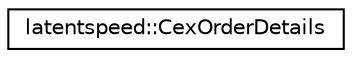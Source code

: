 digraph "Graphical Class Hierarchy"
{
 // LATEX_PDF_SIZE
  edge [fontname="Helvetica",fontsize="10",labelfontname="Helvetica",labelfontsize="10"];
  node [fontname="Helvetica",fontsize="10",shape=record];
  rankdir="LR";
  Node0 [label="latentspeed::CexOrderDetails",height=0.2,width=0.4,color="black", fillcolor="white", style="filled",URL="$structlatentspeed_1_1CexOrderDetails.html",tooltip="Centralized exchange order specification."];
}
